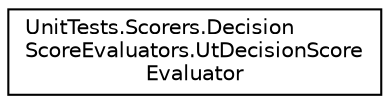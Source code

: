 digraph "Graphical Class Hierarchy"
{
 // LATEX_PDF_SIZE
  edge [fontname="Helvetica",fontsize="10",labelfontname="Helvetica",labelfontsize="10"];
  node [fontname="Helvetica",fontsize="10",shape=record];
  rankdir="LR";
  Node0 [label="UnitTests.Scorers.Decision\lScoreEvaluators.UtDecisionScore\lEvaluator",height=0.2,width=0.4,color="black", fillcolor="white", style="filled",URL="$class_unit_tests_1_1_scorers_1_1_decision_score_evaluators_1_1_ut_decision_score_evaluator.html",tooltip=" "];
}
